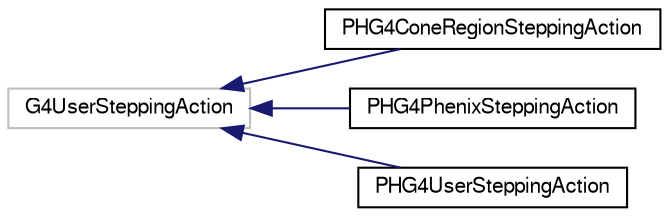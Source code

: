 digraph "Graphical Class Hierarchy"
{
  bgcolor="transparent";
  edge [fontname="FreeSans",fontsize="10",labelfontname="FreeSans",labelfontsize="10"];
  node [fontname="FreeSans",fontsize="10",shape=record];
  rankdir="LR";
  Node1 [label="G4UserSteppingAction",height=0.2,width=0.4,color="grey75"];
  Node1 -> Node2 [dir="back",color="midnightblue",fontsize="10",style="solid",fontname="FreeSans"];
  Node2 [label="PHG4ConeRegionSteppingAction",height=0.2,width=0.4,color="black",URL="$d4/de5/classPHG4ConeRegionSteppingAction.html"];
  Node1 -> Node3 [dir="back",color="midnightblue",fontsize="10",style="solid",fontname="FreeSans"];
  Node3 [label="PHG4PhenixSteppingAction",height=0.2,width=0.4,color="black",URL="$d1/d53/classPHG4PhenixSteppingAction.html"];
  Node1 -> Node4 [dir="back",color="midnightblue",fontsize="10",style="solid",fontname="FreeSans"];
  Node4 [label="PHG4UserSteppingAction",height=0.2,width=0.4,color="black",URL="$d6/d74/classPHG4UserSteppingAction.html"];
}
